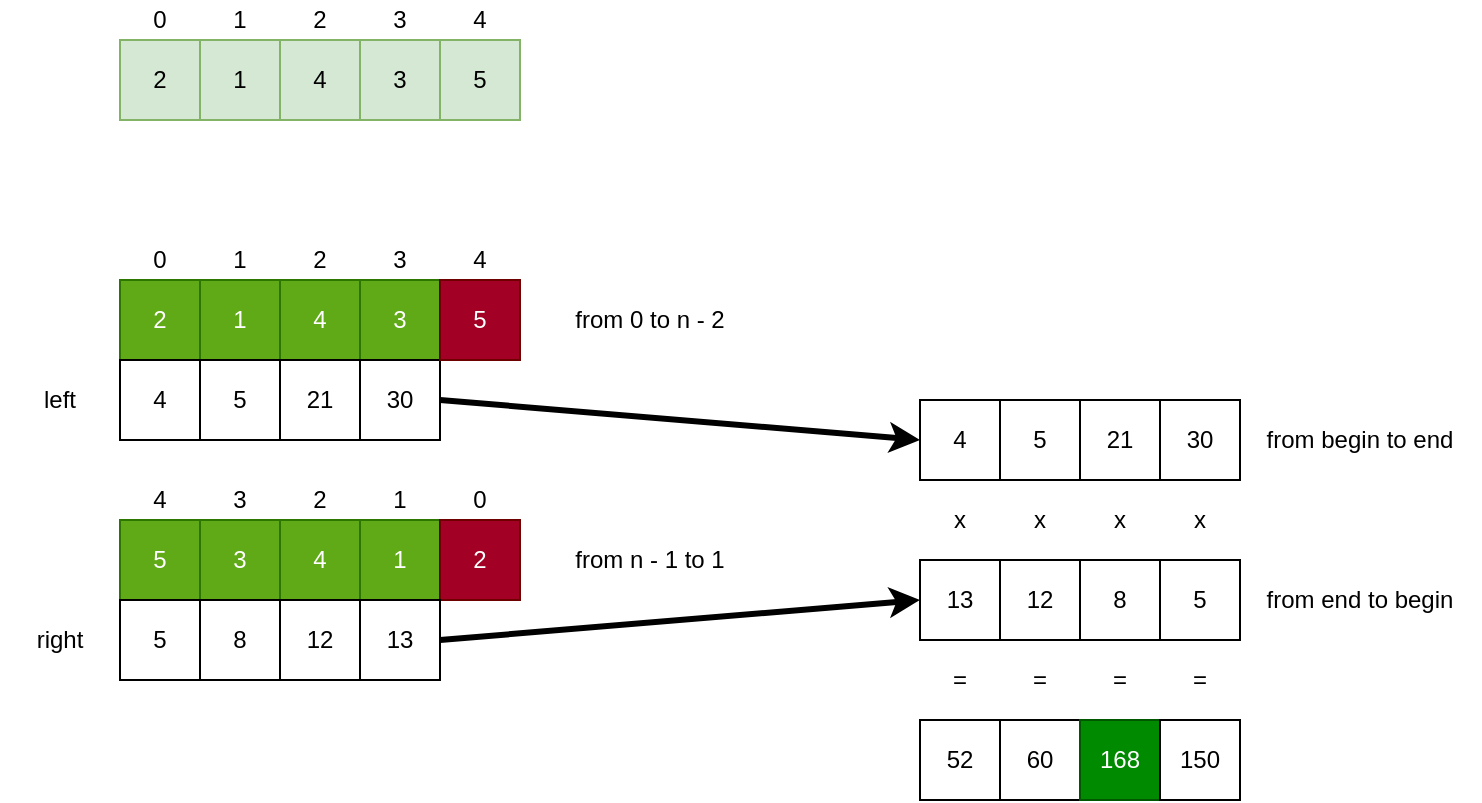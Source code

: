 <mxfile version="20.3.0" type="device"><diagram id="3QedCpzzlKJl0Ut_ps3I" name="Page-1"><mxGraphModel dx="1422" dy="857" grid="1" gridSize="10" guides="1" tooltips="1" connect="1" arrows="1" fold="1" page="1" pageScale="1" pageWidth="850" pageHeight="1100" math="0" shadow="0"><root><mxCell id="0"/><mxCell id="1" parent="0"/><mxCell id="f4X9EhEwSeqg_uJkpFlQ-1" value="2" style="rounded=0;whiteSpace=wrap;html=1;fillColor=#d5e8d4;strokeColor=#82b366;" vertex="1" parent="1"><mxGeometry x="80" y="200" width="40" height="40" as="geometry"/></mxCell><mxCell id="f4X9EhEwSeqg_uJkpFlQ-2" value="1" style="rounded=0;whiteSpace=wrap;html=1;fillColor=#d5e8d4;strokeColor=#82b366;" vertex="1" parent="1"><mxGeometry x="120" y="200" width="40" height="40" as="geometry"/></mxCell><mxCell id="f4X9EhEwSeqg_uJkpFlQ-3" value="4" style="rounded=0;whiteSpace=wrap;html=1;fillColor=#d5e8d4;strokeColor=#82b366;" vertex="1" parent="1"><mxGeometry x="160" y="200" width="40" height="40" as="geometry"/></mxCell><mxCell id="f4X9EhEwSeqg_uJkpFlQ-4" value="3" style="rounded=0;whiteSpace=wrap;html=1;fillColor=#d5e8d4;strokeColor=#82b366;" vertex="1" parent="1"><mxGeometry x="200" y="200" width="40" height="40" as="geometry"/></mxCell><mxCell id="f4X9EhEwSeqg_uJkpFlQ-5" value="5" style="rounded=0;whiteSpace=wrap;html=1;fillColor=#d5e8d4;strokeColor=#82b366;" vertex="1" parent="1"><mxGeometry x="240" y="200" width="40" height="40" as="geometry"/></mxCell><mxCell id="f4X9EhEwSeqg_uJkpFlQ-6" value="2" style="rounded=0;whiteSpace=wrap;html=1;fillColor=#60a917;fontColor=#ffffff;strokeColor=#2D7600;" vertex="1" parent="1"><mxGeometry x="80" y="320" width="40" height="40" as="geometry"/></mxCell><mxCell id="f4X9EhEwSeqg_uJkpFlQ-7" value="1" style="rounded=0;whiteSpace=wrap;html=1;fillColor=#60a917;fontColor=#ffffff;strokeColor=#2D7600;" vertex="1" parent="1"><mxGeometry x="120" y="320" width="40" height="40" as="geometry"/></mxCell><mxCell id="f4X9EhEwSeqg_uJkpFlQ-8" value="4" style="rounded=0;whiteSpace=wrap;html=1;fillColor=#60a917;fontColor=#ffffff;strokeColor=#2D7600;" vertex="1" parent="1"><mxGeometry x="160" y="320" width="40" height="40" as="geometry"/></mxCell><mxCell id="f4X9EhEwSeqg_uJkpFlQ-9" value="3" style="rounded=0;whiteSpace=wrap;html=1;fillColor=#60a917;fontColor=#ffffff;strokeColor=#2D7600;" vertex="1" parent="1"><mxGeometry x="200" y="320" width="40" height="40" as="geometry"/></mxCell><mxCell id="f4X9EhEwSeqg_uJkpFlQ-11" value="left" style="text;html=1;strokeColor=none;fillColor=none;align=center;verticalAlign=middle;whiteSpace=wrap;rounded=0;" vertex="1" parent="1"><mxGeometry x="20" y="360" width="60" height="40" as="geometry"/></mxCell><mxCell id="f4X9EhEwSeqg_uJkpFlQ-12" value="right" style="text;html=1;strokeColor=none;fillColor=none;align=center;verticalAlign=middle;whiteSpace=wrap;rounded=0;" vertex="1" parent="1"><mxGeometry x="20" y="480" width="60" height="40" as="geometry"/></mxCell><mxCell id="f4X9EhEwSeqg_uJkpFlQ-13" value="1" style="rounded=0;whiteSpace=wrap;html=1;fillColor=#60a917;fontColor=#ffffff;strokeColor=#2D7600;" vertex="1" parent="1"><mxGeometry x="200" y="440" width="40" height="40" as="geometry"/></mxCell><mxCell id="f4X9EhEwSeqg_uJkpFlQ-14" value="4" style="rounded=0;whiteSpace=wrap;html=1;fillColor=#60a917;fontColor=#ffffff;strokeColor=#2D7600;" vertex="1" parent="1"><mxGeometry x="160" y="440" width="40" height="40" as="geometry"/></mxCell><mxCell id="f4X9EhEwSeqg_uJkpFlQ-15" value="3" style="rounded=0;whiteSpace=wrap;html=1;fillColor=#60a917;fontColor=#ffffff;strokeColor=#2D7600;" vertex="1" parent="1"><mxGeometry x="120" y="440" width="40" height="40" as="geometry"/></mxCell><mxCell id="f4X9EhEwSeqg_uJkpFlQ-16" value="5" style="rounded=0;whiteSpace=wrap;html=1;fillColor=#60a917;fontColor=#ffffff;strokeColor=#2D7600;" vertex="1" parent="1"><mxGeometry x="80" y="440" width="40" height="40" as="geometry"/></mxCell><mxCell id="f4X9EhEwSeqg_uJkpFlQ-17" value="4" style="rounded=0;whiteSpace=wrap;html=1;" vertex="1" parent="1"><mxGeometry x="80" y="360" width="40" height="40" as="geometry"/></mxCell><mxCell id="f4X9EhEwSeqg_uJkpFlQ-18" value="5" style="rounded=0;whiteSpace=wrap;html=1;" vertex="1" parent="1"><mxGeometry x="120" y="360" width="40" height="40" as="geometry"/></mxCell><mxCell id="f4X9EhEwSeqg_uJkpFlQ-19" value="21" style="rounded=0;whiteSpace=wrap;html=1;" vertex="1" parent="1"><mxGeometry x="160" y="360" width="40" height="40" as="geometry"/></mxCell><mxCell id="f4X9EhEwSeqg_uJkpFlQ-71" style="rounded=0;orthogonalLoop=1;jettySize=auto;html=1;exitX=1;exitY=0.5;exitDx=0;exitDy=0;entryX=0;entryY=0.5;entryDx=0;entryDy=0;strokeWidth=3;" edge="1" parent="1" source="f4X9EhEwSeqg_uJkpFlQ-20" target="f4X9EhEwSeqg_uJkpFlQ-53"><mxGeometry relative="1" as="geometry"/></mxCell><mxCell id="f4X9EhEwSeqg_uJkpFlQ-20" value="30" style="rounded=0;whiteSpace=wrap;html=1;" vertex="1" parent="1"><mxGeometry x="200" y="360" width="40" height="40" as="geometry"/></mxCell><mxCell id="f4X9EhEwSeqg_uJkpFlQ-21" value="5" style="rounded=0;whiteSpace=wrap;html=1;fillColor=#a20025;fontColor=#ffffff;strokeColor=#6F0000;" vertex="1" parent="1"><mxGeometry x="240" y="320" width="40" height="40" as="geometry"/></mxCell><mxCell id="f4X9EhEwSeqg_uJkpFlQ-22" value="2" style="rounded=0;whiteSpace=wrap;html=1;fillColor=#a20025;fontColor=#ffffff;strokeColor=#6F0000;" vertex="1" parent="1"><mxGeometry x="240" y="440" width="40" height="40" as="geometry"/></mxCell><mxCell id="f4X9EhEwSeqg_uJkpFlQ-24" value="5" style="rounded=0;whiteSpace=wrap;html=1;" vertex="1" parent="1"><mxGeometry x="80" y="480" width="40" height="40" as="geometry"/></mxCell><mxCell id="f4X9EhEwSeqg_uJkpFlQ-25" value="8" style="rounded=0;whiteSpace=wrap;html=1;" vertex="1" parent="1"><mxGeometry x="120" y="480" width="40" height="40" as="geometry"/></mxCell><mxCell id="f4X9EhEwSeqg_uJkpFlQ-26" value="12" style="rounded=0;whiteSpace=wrap;html=1;" vertex="1" parent="1"><mxGeometry x="160" y="480" width="40" height="40" as="geometry"/></mxCell><mxCell id="f4X9EhEwSeqg_uJkpFlQ-72" style="edgeStyle=none;rounded=0;orthogonalLoop=1;jettySize=auto;html=1;exitX=1;exitY=0.5;exitDx=0;exitDy=0;entryX=0;entryY=0.5;entryDx=0;entryDy=0;strokeWidth=3;" edge="1" parent="1" source="f4X9EhEwSeqg_uJkpFlQ-27" target="f4X9EhEwSeqg_uJkpFlQ-52"><mxGeometry relative="1" as="geometry"/></mxCell><mxCell id="f4X9EhEwSeqg_uJkpFlQ-27" value="13" style="rounded=0;whiteSpace=wrap;html=1;" vertex="1" parent="1"><mxGeometry x="200" y="480" width="40" height="40" as="geometry"/></mxCell><mxCell id="f4X9EhEwSeqg_uJkpFlQ-28" value="from n - 1 to 1" style="text;html=1;strokeColor=none;fillColor=none;align=center;verticalAlign=middle;whiteSpace=wrap;rounded=0;" vertex="1" parent="1"><mxGeometry x="290" y="440" width="110" height="40" as="geometry"/></mxCell><mxCell id="f4X9EhEwSeqg_uJkpFlQ-29" value="from 0 to n - 2" style="text;html=1;strokeColor=none;fillColor=none;align=center;verticalAlign=middle;whiteSpace=wrap;rounded=0;" vertex="1" parent="1"><mxGeometry x="290" y="320" width="110" height="40" as="geometry"/></mxCell><mxCell id="f4X9EhEwSeqg_uJkpFlQ-30" value="0" style="text;html=1;strokeColor=none;fillColor=none;align=center;verticalAlign=middle;whiteSpace=wrap;rounded=0;" vertex="1" parent="1"><mxGeometry x="80" y="300" width="40" height="20" as="geometry"/></mxCell><mxCell id="f4X9EhEwSeqg_uJkpFlQ-31" value="1" style="text;html=1;strokeColor=none;fillColor=none;align=center;verticalAlign=middle;whiteSpace=wrap;rounded=0;" vertex="1" parent="1"><mxGeometry x="120" y="300" width="40" height="20" as="geometry"/></mxCell><mxCell id="f4X9EhEwSeqg_uJkpFlQ-32" value="2" style="text;html=1;strokeColor=none;fillColor=none;align=center;verticalAlign=middle;whiteSpace=wrap;rounded=0;" vertex="1" parent="1"><mxGeometry x="160" y="300" width="40" height="20" as="geometry"/></mxCell><mxCell id="f4X9EhEwSeqg_uJkpFlQ-33" value="3" style="text;html=1;strokeColor=none;fillColor=none;align=center;verticalAlign=middle;whiteSpace=wrap;rounded=0;" vertex="1" parent="1"><mxGeometry x="200" y="300" width="40" height="20" as="geometry"/></mxCell><mxCell id="f4X9EhEwSeqg_uJkpFlQ-34" value="4" style="text;html=1;strokeColor=none;fillColor=none;align=center;verticalAlign=middle;whiteSpace=wrap;rounded=0;" vertex="1" parent="1"><mxGeometry x="240" y="300" width="40" height="20" as="geometry"/></mxCell><mxCell id="f4X9EhEwSeqg_uJkpFlQ-35" value="4" style="text;html=1;strokeColor=none;fillColor=none;align=center;verticalAlign=middle;whiteSpace=wrap;rounded=0;" vertex="1" parent="1"><mxGeometry x="80" y="420" width="40" height="20" as="geometry"/></mxCell><mxCell id="f4X9EhEwSeqg_uJkpFlQ-36" value="3" style="text;html=1;strokeColor=none;fillColor=none;align=center;verticalAlign=middle;whiteSpace=wrap;rounded=0;" vertex="1" parent="1"><mxGeometry x="120" y="420" width="40" height="20" as="geometry"/></mxCell><mxCell id="f4X9EhEwSeqg_uJkpFlQ-37" value="2" style="text;html=1;strokeColor=none;fillColor=none;align=center;verticalAlign=middle;whiteSpace=wrap;rounded=0;" vertex="1" parent="1"><mxGeometry x="160" y="420" width="40" height="20" as="geometry"/></mxCell><mxCell id="f4X9EhEwSeqg_uJkpFlQ-40" value="1" style="text;html=1;strokeColor=none;fillColor=none;align=center;verticalAlign=middle;whiteSpace=wrap;rounded=0;" vertex="1" parent="1"><mxGeometry x="200" y="420" width="40" height="20" as="geometry"/></mxCell><mxCell id="f4X9EhEwSeqg_uJkpFlQ-41" value="0" style="text;html=1;strokeColor=none;fillColor=none;align=center;verticalAlign=middle;whiteSpace=wrap;rounded=0;" vertex="1" parent="1"><mxGeometry x="240" y="420" width="40" height="20" as="geometry"/></mxCell><mxCell id="f4X9EhEwSeqg_uJkpFlQ-42" value="0" style="text;html=1;strokeColor=none;fillColor=none;align=center;verticalAlign=middle;whiteSpace=wrap;rounded=0;" vertex="1" parent="1"><mxGeometry x="80" y="180" width="40" height="20" as="geometry"/></mxCell><mxCell id="f4X9EhEwSeqg_uJkpFlQ-43" value="1" style="text;html=1;strokeColor=none;fillColor=none;align=center;verticalAlign=middle;whiteSpace=wrap;rounded=0;" vertex="1" parent="1"><mxGeometry x="120" y="180" width="40" height="20" as="geometry"/></mxCell><mxCell id="f4X9EhEwSeqg_uJkpFlQ-44" value="2" style="text;html=1;strokeColor=none;fillColor=none;align=center;verticalAlign=middle;whiteSpace=wrap;rounded=0;" vertex="1" parent="1"><mxGeometry x="160" y="180" width="40" height="20" as="geometry"/></mxCell><mxCell id="f4X9EhEwSeqg_uJkpFlQ-45" value="3" style="text;html=1;strokeColor=none;fillColor=none;align=center;verticalAlign=middle;whiteSpace=wrap;rounded=0;" vertex="1" parent="1"><mxGeometry x="200" y="180" width="40" height="20" as="geometry"/></mxCell><mxCell id="f4X9EhEwSeqg_uJkpFlQ-46" value="4" style="text;html=1;strokeColor=none;fillColor=none;align=center;verticalAlign=middle;whiteSpace=wrap;rounded=0;" vertex="1" parent="1"><mxGeometry x="240" y="180" width="40" height="20" as="geometry"/></mxCell><mxCell id="f4X9EhEwSeqg_uJkpFlQ-49" value="5" style="rounded=0;whiteSpace=wrap;html=1;" vertex="1" parent="1"><mxGeometry x="600" y="460" width="40" height="40" as="geometry"/></mxCell><mxCell id="f4X9EhEwSeqg_uJkpFlQ-50" value="8" style="rounded=0;whiteSpace=wrap;html=1;" vertex="1" parent="1"><mxGeometry x="560" y="460" width="40" height="40" as="geometry"/></mxCell><mxCell id="f4X9EhEwSeqg_uJkpFlQ-51" value="12" style="rounded=0;whiteSpace=wrap;html=1;" vertex="1" parent="1"><mxGeometry x="520" y="460" width="40" height="40" as="geometry"/></mxCell><mxCell id="f4X9EhEwSeqg_uJkpFlQ-52" value="13" style="rounded=0;whiteSpace=wrap;html=1;" vertex="1" parent="1"><mxGeometry x="480" y="460" width="40" height="40" as="geometry"/></mxCell><mxCell id="f4X9EhEwSeqg_uJkpFlQ-53" value="4" style="rounded=0;whiteSpace=wrap;html=1;" vertex="1" parent="1"><mxGeometry x="480" y="380" width="40" height="40" as="geometry"/></mxCell><mxCell id="f4X9EhEwSeqg_uJkpFlQ-54" value="5" style="rounded=0;whiteSpace=wrap;html=1;" vertex="1" parent="1"><mxGeometry x="520" y="380" width="40" height="40" as="geometry"/></mxCell><mxCell id="f4X9EhEwSeqg_uJkpFlQ-55" value="21" style="rounded=0;whiteSpace=wrap;html=1;" vertex="1" parent="1"><mxGeometry x="560" y="380" width="40" height="40" as="geometry"/></mxCell><mxCell id="f4X9EhEwSeqg_uJkpFlQ-56" value="30" style="rounded=0;whiteSpace=wrap;html=1;" vertex="1" parent="1"><mxGeometry x="600" y="380" width="40" height="40" as="geometry"/></mxCell><mxCell id="f4X9EhEwSeqg_uJkpFlQ-57" value="x" style="text;html=1;strokeColor=none;fillColor=none;align=center;verticalAlign=middle;whiteSpace=wrap;rounded=0;" vertex="1" parent="1"><mxGeometry x="480" y="420" width="40" height="40" as="geometry"/></mxCell><mxCell id="f4X9EhEwSeqg_uJkpFlQ-58" value="x" style="text;html=1;strokeColor=none;fillColor=none;align=center;verticalAlign=middle;whiteSpace=wrap;rounded=0;" vertex="1" parent="1"><mxGeometry x="520" y="420" width="40" height="40" as="geometry"/></mxCell><mxCell id="f4X9EhEwSeqg_uJkpFlQ-59" value="x" style="text;html=1;strokeColor=none;fillColor=none;align=center;verticalAlign=middle;whiteSpace=wrap;rounded=0;" vertex="1" parent="1"><mxGeometry x="560" y="420" width="40" height="40" as="geometry"/></mxCell><mxCell id="f4X9EhEwSeqg_uJkpFlQ-60" value="x" style="text;html=1;strokeColor=none;fillColor=none;align=center;verticalAlign=middle;whiteSpace=wrap;rounded=0;" vertex="1" parent="1"><mxGeometry x="600" y="420" width="40" height="40" as="geometry"/></mxCell><mxCell id="f4X9EhEwSeqg_uJkpFlQ-61" value="52" style="rounded=0;whiteSpace=wrap;html=1;" vertex="1" parent="1"><mxGeometry x="480" y="540" width="40" height="40" as="geometry"/></mxCell><mxCell id="f4X9EhEwSeqg_uJkpFlQ-62" value="60" style="rounded=0;whiteSpace=wrap;html=1;" vertex="1" parent="1"><mxGeometry x="520" y="540" width="40" height="40" as="geometry"/></mxCell><mxCell id="f4X9EhEwSeqg_uJkpFlQ-63" value="168" style="rounded=0;whiteSpace=wrap;html=1;fillColor=#008a00;fontColor=#ffffff;strokeColor=#005700;" vertex="1" parent="1"><mxGeometry x="560" y="540" width="40" height="40" as="geometry"/></mxCell><mxCell id="f4X9EhEwSeqg_uJkpFlQ-64" value="150" style="rounded=0;whiteSpace=wrap;html=1;" vertex="1" parent="1"><mxGeometry x="600" y="540" width="40" height="40" as="geometry"/></mxCell><mxCell id="f4X9EhEwSeqg_uJkpFlQ-65" value="from end to begin" style="text;html=1;strokeColor=none;fillColor=none;align=center;verticalAlign=middle;whiteSpace=wrap;rounded=0;" vertex="1" parent="1"><mxGeometry x="640" y="460" width="120" height="40" as="geometry"/></mxCell><mxCell id="f4X9EhEwSeqg_uJkpFlQ-66" value="from begin to end" style="text;html=1;strokeColor=none;fillColor=none;align=center;verticalAlign=middle;whiteSpace=wrap;rounded=0;" vertex="1" parent="1"><mxGeometry x="640" y="380" width="120" height="40" as="geometry"/></mxCell><mxCell id="f4X9EhEwSeqg_uJkpFlQ-67" value="=" style="text;html=1;strokeColor=none;fillColor=none;align=center;verticalAlign=middle;whiteSpace=wrap;rounded=0;" vertex="1" parent="1"><mxGeometry x="480" y="500" width="40" height="40" as="geometry"/></mxCell><mxCell id="f4X9EhEwSeqg_uJkpFlQ-68" value="=" style="text;html=1;strokeColor=none;fillColor=none;align=center;verticalAlign=middle;whiteSpace=wrap;rounded=0;" vertex="1" parent="1"><mxGeometry x="520" y="500" width="40" height="40" as="geometry"/></mxCell><mxCell id="f4X9EhEwSeqg_uJkpFlQ-69" value="=" style="text;html=1;strokeColor=none;fillColor=none;align=center;verticalAlign=middle;whiteSpace=wrap;rounded=0;" vertex="1" parent="1"><mxGeometry x="560" y="500" width="40" height="40" as="geometry"/></mxCell><mxCell id="f4X9EhEwSeqg_uJkpFlQ-70" value="=" style="text;html=1;strokeColor=none;fillColor=none;align=center;verticalAlign=middle;whiteSpace=wrap;rounded=0;" vertex="1" parent="1"><mxGeometry x="600" y="500" width="40" height="40" as="geometry"/></mxCell></root></mxGraphModel></diagram></mxfile>